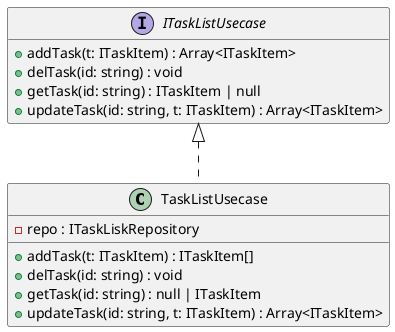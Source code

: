 @startuml
hide empty methods
hide empty fields
class "TaskListUsecase" {
    -repo : ITaskLiskRepository
    +addTask(t: ITaskItem) : ITaskItem[]
    +delTask(id: string) : void
    +getTask(id: string) : null | ITaskItem
    +updateTask(id: string, t: ITaskItem) : Array<ITaskItem>
}
interface "ITaskListUsecase" {
    +addTask(t: ITaskItem) : Array<ITaskItem>
    +delTask(id: string) : void
    +getTask(id: string) : ITaskItem | null
    +updateTask(id: string, t: ITaskItem) : Array<ITaskItem>
}
"ITaskListUsecase" <|.. "TaskListUsecase"
@enduml